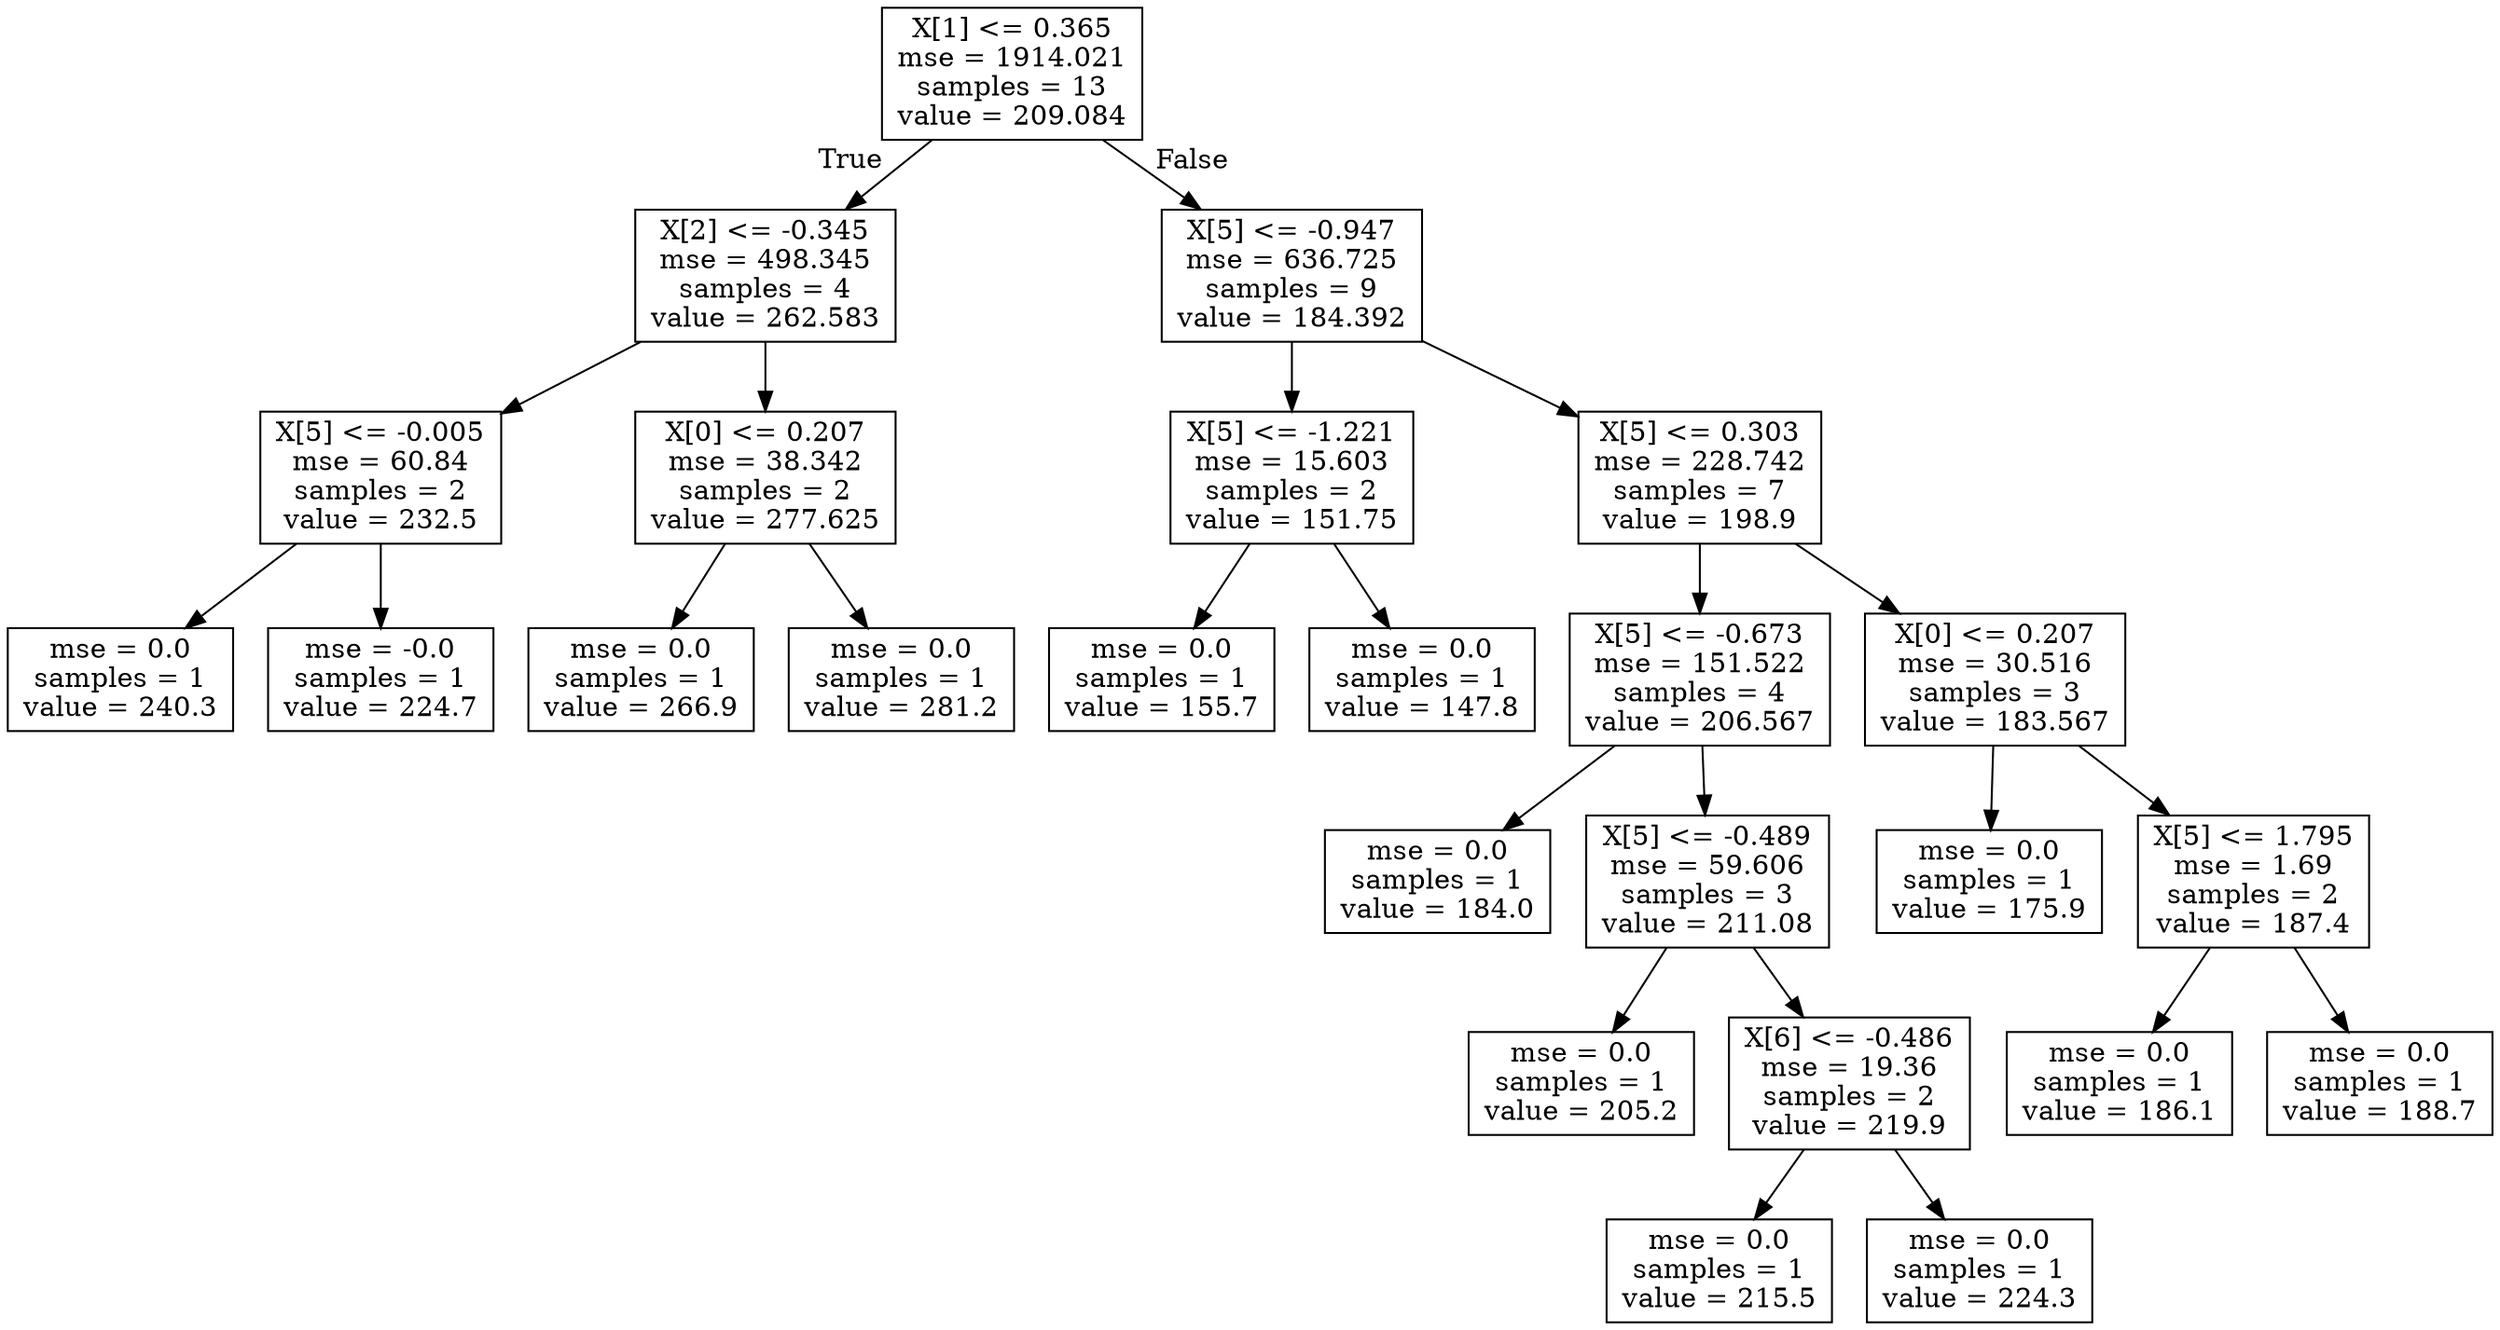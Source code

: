 digraph Tree {
node [shape=box] ;
0 [label="X[1] <= 0.365\nmse = 1914.021\nsamples = 13\nvalue = 209.084"] ;
1 [label="X[2] <= -0.345\nmse = 498.345\nsamples = 4\nvalue = 262.583"] ;
0 -> 1 [labeldistance=2.5, labelangle=45, headlabel="True"] ;
2 [label="X[5] <= -0.005\nmse = 60.84\nsamples = 2\nvalue = 232.5"] ;
1 -> 2 ;
3 [label="mse = 0.0\nsamples = 1\nvalue = 240.3"] ;
2 -> 3 ;
4 [label="mse = -0.0\nsamples = 1\nvalue = 224.7"] ;
2 -> 4 ;
5 [label="X[0] <= 0.207\nmse = 38.342\nsamples = 2\nvalue = 277.625"] ;
1 -> 5 ;
6 [label="mse = 0.0\nsamples = 1\nvalue = 266.9"] ;
5 -> 6 ;
7 [label="mse = 0.0\nsamples = 1\nvalue = 281.2"] ;
5 -> 7 ;
8 [label="X[5] <= -0.947\nmse = 636.725\nsamples = 9\nvalue = 184.392"] ;
0 -> 8 [labeldistance=2.5, labelangle=-45, headlabel="False"] ;
9 [label="X[5] <= -1.221\nmse = 15.603\nsamples = 2\nvalue = 151.75"] ;
8 -> 9 ;
10 [label="mse = 0.0\nsamples = 1\nvalue = 155.7"] ;
9 -> 10 ;
11 [label="mse = 0.0\nsamples = 1\nvalue = 147.8"] ;
9 -> 11 ;
12 [label="X[5] <= 0.303\nmse = 228.742\nsamples = 7\nvalue = 198.9"] ;
8 -> 12 ;
13 [label="X[5] <= -0.673\nmse = 151.522\nsamples = 4\nvalue = 206.567"] ;
12 -> 13 ;
14 [label="mse = 0.0\nsamples = 1\nvalue = 184.0"] ;
13 -> 14 ;
15 [label="X[5] <= -0.489\nmse = 59.606\nsamples = 3\nvalue = 211.08"] ;
13 -> 15 ;
16 [label="mse = 0.0\nsamples = 1\nvalue = 205.2"] ;
15 -> 16 ;
17 [label="X[6] <= -0.486\nmse = 19.36\nsamples = 2\nvalue = 219.9"] ;
15 -> 17 ;
18 [label="mse = 0.0\nsamples = 1\nvalue = 215.5"] ;
17 -> 18 ;
19 [label="mse = 0.0\nsamples = 1\nvalue = 224.3"] ;
17 -> 19 ;
20 [label="X[0] <= 0.207\nmse = 30.516\nsamples = 3\nvalue = 183.567"] ;
12 -> 20 ;
21 [label="mse = 0.0\nsamples = 1\nvalue = 175.9"] ;
20 -> 21 ;
22 [label="X[5] <= 1.795\nmse = 1.69\nsamples = 2\nvalue = 187.4"] ;
20 -> 22 ;
23 [label="mse = 0.0\nsamples = 1\nvalue = 186.1"] ;
22 -> 23 ;
24 [label="mse = 0.0\nsamples = 1\nvalue = 188.7"] ;
22 -> 24 ;
}